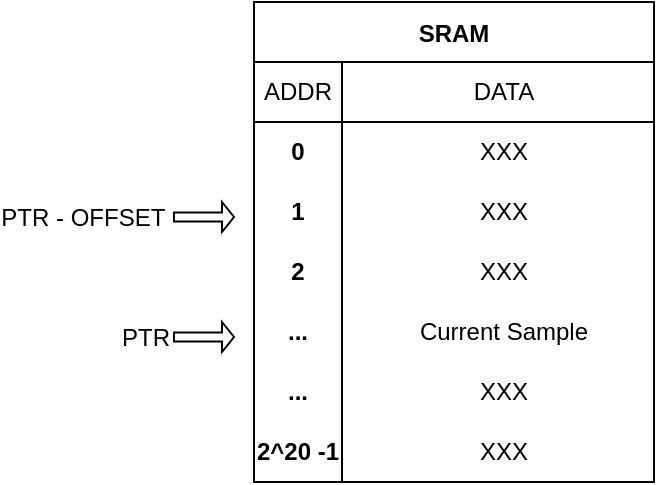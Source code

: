 <mxfile version="15.3.5" type="device"><diagram id="1aDs4A6TVJeIsgjhsKBZ" name="Page-1"><mxGraphModel dx="518" dy="419" grid="1" gridSize="10" guides="1" tooltips="1" connect="1" arrows="1" fold="1" page="1" pageScale="1" pageWidth="827" pageHeight="1169" math="0" shadow="0"><root><mxCell id="0"/><mxCell id="1" parent="0"/><mxCell id="7cbWrqh0_SpNCFwOM2vE-4" value="SRAM" style="shape=table;startSize=30;container=1;collapsible=0;childLayout=tableLayout;fixedRows=1;rowLines=0;fontStyle=1;align=center;pointerEvents=1;hachureGap=4;" vertex="1" parent="1"><mxGeometry x="300" y="370" width="200" height="240" as="geometry"/></mxCell><mxCell id="7cbWrqh0_SpNCFwOM2vE-5" value="" style="shape=partialRectangle;html=1;whiteSpace=wrap;collapsible=0;dropTarget=0;pointerEvents=1;fillColor=none;top=0;left=0;bottom=1;right=0;points=[[0,0.5],[1,0.5]];portConstraint=eastwest;" vertex="1" parent="7cbWrqh0_SpNCFwOM2vE-4"><mxGeometry y="30" width="200" height="30" as="geometry"/></mxCell><mxCell id="7cbWrqh0_SpNCFwOM2vE-6" value="ADDR" style="shape=partialRectangle;html=1;whiteSpace=wrap;connectable=0;fillColor=none;top=0;left=0;bottom=0;right=0;overflow=hidden;pointerEvents=1;" vertex="1" parent="7cbWrqh0_SpNCFwOM2vE-5"><mxGeometry width="44" height="30" as="geometry"><mxRectangle width="44" height="30" as="alternateBounds"/></mxGeometry></mxCell><mxCell id="7cbWrqh0_SpNCFwOM2vE-7" value="DATA" style="shape=partialRectangle;html=1;whiteSpace=wrap;connectable=0;fillColor=none;top=0;left=0;bottom=0;right=0;align=center;spacingLeft=6;overflow=hidden;pointerEvents=1;" vertex="1" parent="7cbWrqh0_SpNCFwOM2vE-5"><mxGeometry x="44" width="156" height="30" as="geometry"><mxRectangle width="156" height="30" as="alternateBounds"/></mxGeometry></mxCell><mxCell id="7cbWrqh0_SpNCFwOM2vE-8" value="" style="shape=partialRectangle;html=1;whiteSpace=wrap;collapsible=0;dropTarget=0;pointerEvents=1;fillColor=none;top=0;left=0;bottom=0;right=0;points=[[0,0.5],[1,0.5]];portConstraint=eastwest;" vertex="1" parent="7cbWrqh0_SpNCFwOM2vE-4"><mxGeometry y="60" width="200" height="30" as="geometry"/></mxCell><mxCell id="7cbWrqh0_SpNCFwOM2vE-9" value="0" style="shape=partialRectangle;html=1;whiteSpace=wrap;connectable=0;fillColor=none;top=0;left=0;bottom=0;right=0;overflow=hidden;pointerEvents=1;fontStyle=1" vertex="1" parent="7cbWrqh0_SpNCFwOM2vE-8"><mxGeometry width="44" height="30" as="geometry"><mxRectangle width="44" height="30" as="alternateBounds"/></mxGeometry></mxCell><mxCell id="7cbWrqh0_SpNCFwOM2vE-10" value="XXX" style="shape=partialRectangle;html=1;whiteSpace=wrap;connectable=0;fillColor=none;top=0;left=0;bottom=0;right=0;align=center;spacingLeft=6;overflow=hidden;pointerEvents=1;" vertex="1" parent="7cbWrqh0_SpNCFwOM2vE-8"><mxGeometry x="44" width="156" height="30" as="geometry"><mxRectangle width="156" height="30" as="alternateBounds"/></mxGeometry></mxCell><mxCell id="7cbWrqh0_SpNCFwOM2vE-11" value="" style="shape=partialRectangle;html=1;whiteSpace=wrap;collapsible=0;dropTarget=0;pointerEvents=1;fillColor=none;top=0;left=0;bottom=0;right=0;points=[[0,0.5],[1,0.5]];portConstraint=eastwest;" vertex="1" parent="7cbWrqh0_SpNCFwOM2vE-4"><mxGeometry y="90" width="200" height="30" as="geometry"/></mxCell><mxCell id="7cbWrqh0_SpNCFwOM2vE-12" value="1" style="shape=partialRectangle;html=1;whiteSpace=wrap;connectable=0;fillColor=none;top=0;left=0;bottom=0;right=0;overflow=hidden;pointerEvents=1;fontStyle=1" vertex="1" parent="7cbWrqh0_SpNCFwOM2vE-11"><mxGeometry width="44" height="30" as="geometry"><mxRectangle width="44" height="30" as="alternateBounds"/></mxGeometry></mxCell><mxCell id="7cbWrqh0_SpNCFwOM2vE-13" value="XXX" style="shape=partialRectangle;html=1;whiteSpace=wrap;connectable=0;fillColor=none;top=0;left=0;bottom=0;right=0;align=center;spacingLeft=6;overflow=hidden;pointerEvents=1;" vertex="1" parent="7cbWrqh0_SpNCFwOM2vE-11"><mxGeometry x="44" width="156" height="30" as="geometry"><mxRectangle width="156" height="30" as="alternateBounds"/></mxGeometry></mxCell><mxCell id="7cbWrqh0_SpNCFwOM2vE-15" style="shape=partialRectangle;html=1;whiteSpace=wrap;collapsible=0;dropTarget=0;pointerEvents=1;fillColor=none;top=0;left=0;bottom=0;right=0;points=[[0,0.5],[1,0.5]];portConstraint=eastwest;" vertex="1" parent="7cbWrqh0_SpNCFwOM2vE-4"><mxGeometry y="120" width="200" height="30" as="geometry"/></mxCell><mxCell id="7cbWrqh0_SpNCFwOM2vE-16" value="2" style="shape=partialRectangle;html=1;whiteSpace=wrap;connectable=0;fillColor=none;top=0;left=0;bottom=0;right=0;overflow=hidden;pointerEvents=1;fontStyle=1" vertex="1" parent="7cbWrqh0_SpNCFwOM2vE-15"><mxGeometry width="44" height="30" as="geometry"><mxRectangle width="44" height="30" as="alternateBounds"/></mxGeometry></mxCell><mxCell id="7cbWrqh0_SpNCFwOM2vE-17" value="XXX" style="shape=partialRectangle;html=1;whiteSpace=wrap;connectable=0;fillColor=none;top=0;left=0;bottom=0;right=0;align=center;spacingLeft=6;overflow=hidden;pointerEvents=1;" vertex="1" parent="7cbWrqh0_SpNCFwOM2vE-15"><mxGeometry x="44" width="156" height="30" as="geometry"><mxRectangle width="156" height="30" as="alternateBounds"/></mxGeometry></mxCell><mxCell id="7cbWrqh0_SpNCFwOM2vE-18" style="shape=partialRectangle;html=1;whiteSpace=wrap;collapsible=0;dropTarget=0;pointerEvents=1;fillColor=none;top=0;left=0;bottom=0;right=0;points=[[0,0.5],[1,0.5]];portConstraint=eastwest;" vertex="1" parent="7cbWrqh0_SpNCFwOM2vE-4"><mxGeometry y="150" width="200" height="30" as="geometry"/></mxCell><mxCell id="7cbWrqh0_SpNCFwOM2vE-19" value="&lt;b&gt;...&lt;/b&gt;" style="shape=partialRectangle;html=1;whiteSpace=wrap;connectable=0;fillColor=none;top=0;left=0;bottom=0;right=0;overflow=hidden;pointerEvents=1;" vertex="1" parent="7cbWrqh0_SpNCFwOM2vE-18"><mxGeometry width="44" height="30" as="geometry"><mxRectangle width="44" height="30" as="alternateBounds"/></mxGeometry></mxCell><mxCell id="7cbWrqh0_SpNCFwOM2vE-20" value="&lt;span style=&quot;font-weight: normal&quot;&gt;Current Sample&lt;/span&gt;" style="shape=partialRectangle;html=1;whiteSpace=wrap;connectable=0;fillColor=none;top=0;left=0;bottom=0;right=0;align=center;spacingLeft=6;overflow=hidden;pointerEvents=1;fontStyle=1" vertex="1" parent="7cbWrqh0_SpNCFwOM2vE-18"><mxGeometry x="44" width="156" height="30" as="geometry"><mxRectangle width="156" height="30" as="alternateBounds"/></mxGeometry></mxCell><mxCell id="7cbWrqh0_SpNCFwOM2vE-24" style="shape=partialRectangle;html=1;whiteSpace=wrap;collapsible=0;dropTarget=0;pointerEvents=1;fillColor=none;top=0;left=0;bottom=0;right=0;points=[[0,0.5],[1,0.5]];portConstraint=eastwest;" vertex="1" parent="7cbWrqh0_SpNCFwOM2vE-4"><mxGeometry y="180" width="200" height="30" as="geometry"/></mxCell><mxCell id="7cbWrqh0_SpNCFwOM2vE-25" value="..." style="shape=partialRectangle;html=1;whiteSpace=wrap;connectable=0;fillColor=none;top=0;left=0;bottom=0;right=0;overflow=hidden;pointerEvents=1;fontStyle=1" vertex="1" parent="7cbWrqh0_SpNCFwOM2vE-24"><mxGeometry width="44" height="30" as="geometry"><mxRectangle width="44" height="30" as="alternateBounds"/></mxGeometry></mxCell><mxCell id="7cbWrqh0_SpNCFwOM2vE-26" value="&lt;span style=&quot;font-weight: normal&quot;&gt;XXX&lt;/span&gt;" style="shape=partialRectangle;html=1;whiteSpace=wrap;connectable=0;fillColor=none;top=0;left=0;bottom=0;right=0;align=center;spacingLeft=6;overflow=hidden;pointerEvents=1;fontStyle=1" vertex="1" parent="7cbWrqh0_SpNCFwOM2vE-24"><mxGeometry x="44" width="156" height="30" as="geometry"><mxRectangle width="156" height="30" as="alternateBounds"/></mxGeometry></mxCell><mxCell id="7cbWrqh0_SpNCFwOM2vE-21" style="shape=partialRectangle;html=1;whiteSpace=wrap;collapsible=0;dropTarget=0;pointerEvents=1;fillColor=none;top=0;left=0;bottom=0;right=0;points=[[0,0.5],[1,0.5]];portConstraint=eastwest;" vertex="1" parent="7cbWrqh0_SpNCFwOM2vE-4"><mxGeometry y="210" width="200" height="30" as="geometry"/></mxCell><mxCell id="7cbWrqh0_SpNCFwOM2vE-22" value="2^20 -1" style="shape=partialRectangle;html=1;whiteSpace=wrap;connectable=0;fillColor=none;top=0;left=0;bottom=0;right=0;overflow=hidden;pointerEvents=1;fontStyle=1" vertex="1" parent="7cbWrqh0_SpNCFwOM2vE-21"><mxGeometry width="44" height="30" as="geometry"><mxRectangle width="44" height="30" as="alternateBounds"/></mxGeometry></mxCell><mxCell id="7cbWrqh0_SpNCFwOM2vE-23" value="XXX" style="shape=partialRectangle;html=1;whiteSpace=wrap;connectable=0;fillColor=none;top=0;left=0;bottom=0;right=0;align=center;spacingLeft=6;overflow=hidden;pointerEvents=1;" vertex="1" parent="7cbWrqh0_SpNCFwOM2vE-21"><mxGeometry x="44" width="156" height="30" as="geometry"><mxRectangle width="156" height="30" as="alternateBounds"/></mxGeometry></mxCell><mxCell id="7cbWrqh0_SpNCFwOM2vE-28" value="PTR" style="shape=singleArrow;whiteSpace=wrap;html=1;hachureGap=4;pointerEvents=0;align=right;spacingTop=0;spacingLeft=0;spacingRight=0;labelPosition=left;verticalLabelPosition=middle;verticalAlign=middle;" vertex="1" parent="1"><mxGeometry x="260" y="530" width="30" height="15" as="geometry"/></mxCell><mxCell id="7cbWrqh0_SpNCFwOM2vE-29" value="PTR - OFFSET&amp;nbsp;" style="shape=singleArrow;html=1;hachureGap=4;pointerEvents=0;align=right;spacingTop=0;spacingLeft=0;spacingRight=0;labelPosition=left;verticalLabelPosition=middle;verticalAlign=middle;" vertex="1" parent="1"><mxGeometry x="260" y="470" width="30" height="15" as="geometry"/></mxCell></root></mxGraphModel></diagram></mxfile>
